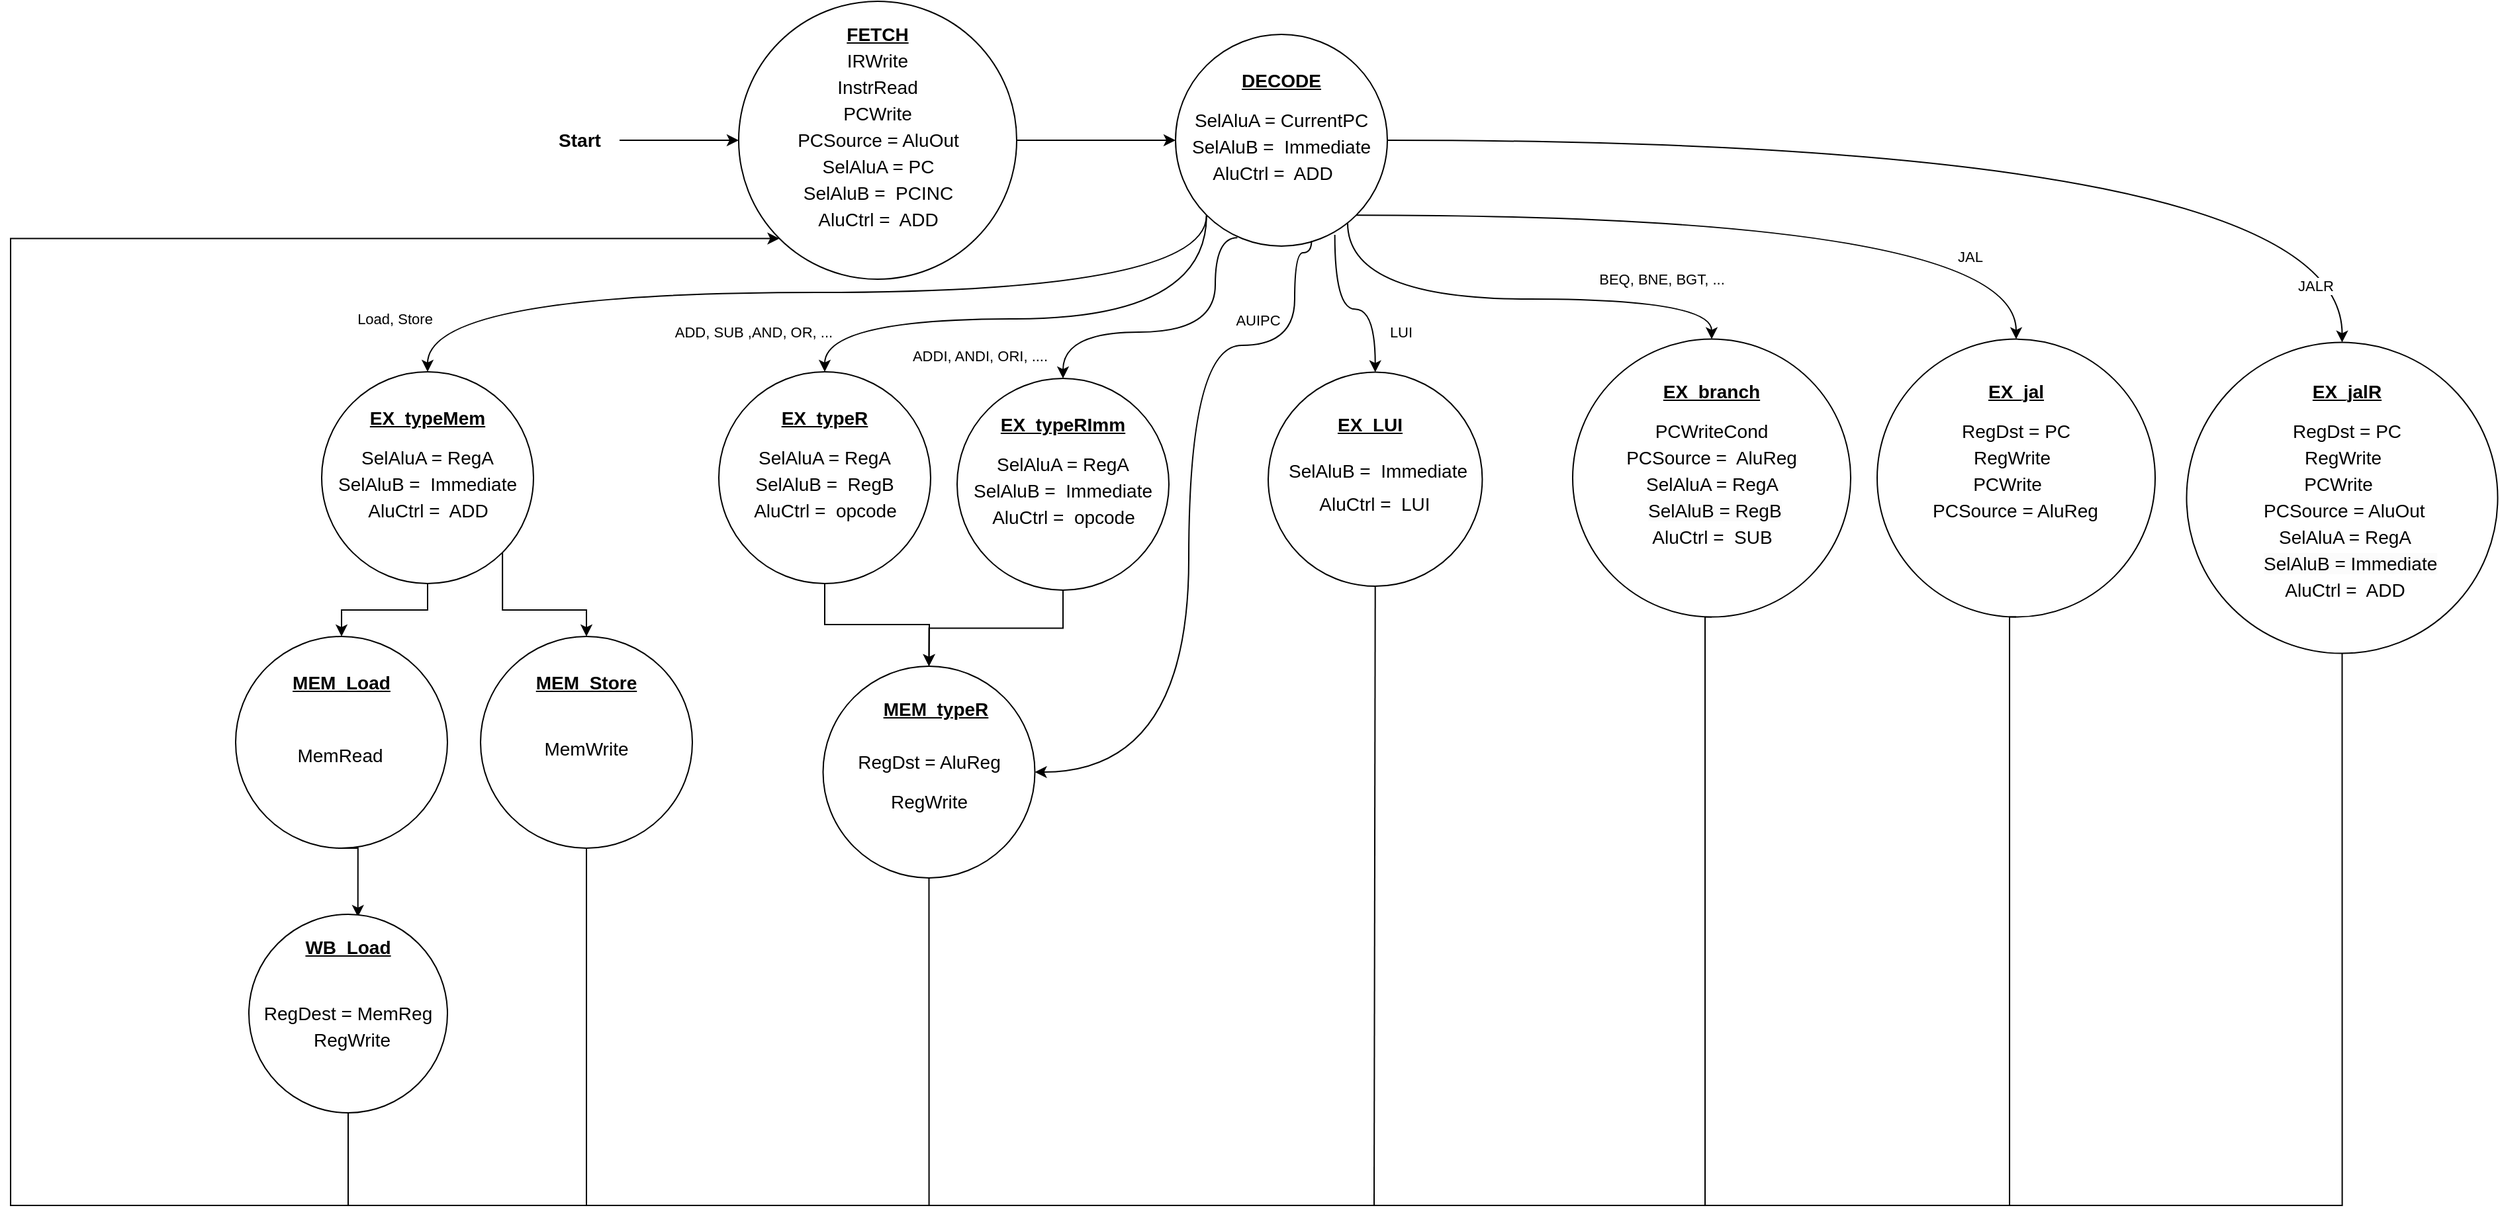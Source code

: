 <mxfile version="21.2.9" type="device">
  <diagram name="Página-1" id="3axxO9yQK8yJrBC-dtDG">
    <mxGraphModel dx="2353" dy="1200" grid="1" gridSize="10" guides="1" tooltips="1" connect="1" arrows="1" fold="1" page="1" pageScale="1" pageWidth="2000" pageHeight="1000" math="0" shadow="0">
      <root>
        <mxCell id="0" />
        <mxCell id="1" parent="0" />
        <mxCell id="lIVeAZPHsfm-N3jlMj18-20" style="edgeStyle=orthogonalEdgeStyle;rounded=0;orthogonalLoop=1;jettySize=auto;html=1;exitX=1;exitY=0.5;exitDx=0;exitDy=0;entryX=0;entryY=0.5;entryDx=0;entryDy=0;fontSize=14;" parent="1" source="lIVeAZPHsfm-N3jlMj18-2" target="lIVeAZPHsfm-N3jlMj18-12" edge="1">
          <mxGeometry relative="1" as="geometry" />
        </mxCell>
        <mxCell id="lIVeAZPHsfm-N3jlMj18-2" value="" style="ellipse;whiteSpace=wrap;html=1;aspect=fixed;" parent="1" vertex="1">
          <mxGeometry x="611" y="30" width="210" height="210" as="geometry" />
        </mxCell>
        <mxCell id="lIVeAZPHsfm-N3jlMj18-4" style="edgeStyle=orthogonalEdgeStyle;rounded=0;orthogonalLoop=1;jettySize=auto;html=1;entryX=0;entryY=0.5;entryDx=0;entryDy=0;" parent="1" source="lIVeAZPHsfm-N3jlMj18-3" target="lIVeAZPHsfm-N3jlMj18-2" edge="1">
          <mxGeometry relative="1" as="geometry">
            <Array as="points">
              <mxPoint x="491" y="135" />
            </Array>
          </mxGeometry>
        </mxCell>
        <mxCell id="lIVeAZPHsfm-N3jlMj18-3" value="&lt;font style=&quot;font-size: 14px;&quot;&gt;&lt;b&gt;Start&lt;/b&gt;&lt;/font&gt;" style="text;html=1;strokeColor=none;fillColor=none;align=center;verticalAlign=middle;whiteSpace=wrap;rounded=0;" parent="1" vertex="1">
          <mxGeometry x="461" y="120" width="60" height="30" as="geometry" />
        </mxCell>
        <mxCell id="lIVeAZPHsfm-N3jlMj18-5" value="IRWrite" style="text;html=1;strokeColor=none;fillColor=none;align=center;verticalAlign=middle;whiteSpace=wrap;rounded=0;fontSize=14;" parent="1" vertex="1">
          <mxGeometry x="686" y="60" width="60" height="30" as="geometry" />
        </mxCell>
        <mxCell id="lIVeAZPHsfm-N3jlMj18-6" value="InstrRead" style="text;html=1;strokeColor=none;fillColor=none;align=center;verticalAlign=middle;whiteSpace=wrap;rounded=0;fontSize=14;" parent="1" vertex="1">
          <mxGeometry x="686" y="80" width="60" height="30" as="geometry" />
        </mxCell>
        <mxCell id="lIVeAZPHsfm-N3jlMj18-7" value="PCWrite" style="text;html=1;strokeColor=none;fillColor=none;align=center;verticalAlign=middle;whiteSpace=wrap;rounded=0;fontSize=14;" parent="1" vertex="1">
          <mxGeometry x="686" y="100" width="60" height="30" as="geometry" />
        </mxCell>
        <mxCell id="lIVeAZPHsfm-N3jlMj18-8" value="PCSource = AluOut" style="text;html=1;strokeColor=none;fillColor=none;align=center;verticalAlign=middle;whiteSpace=wrap;rounded=0;fontSize=14;" parent="1" vertex="1">
          <mxGeometry x="653.5" y="120" width="125" height="30" as="geometry" />
        </mxCell>
        <mxCell id="lIVeAZPHsfm-N3jlMj18-9" value="SelAluA = PC" style="text;html=1;strokeColor=none;fillColor=none;align=center;verticalAlign=middle;whiteSpace=wrap;rounded=0;fontSize=14;" parent="1" vertex="1">
          <mxGeometry x="653.5" y="140" width="125" height="30" as="geometry" />
        </mxCell>
        <mxCell id="lIVeAZPHsfm-N3jlMj18-10" value="SelAluB =&amp;nbsp; PCINC" style="text;html=1;strokeColor=none;fillColor=none;align=center;verticalAlign=middle;whiteSpace=wrap;rounded=0;fontSize=14;" parent="1" vertex="1">
          <mxGeometry x="653.5" y="160" width="125" height="30" as="geometry" />
        </mxCell>
        <mxCell id="lIVeAZPHsfm-N3jlMj18-11" value="AluCtrl =&amp;nbsp; ADD" style="text;html=1;strokeColor=none;fillColor=none;align=center;verticalAlign=middle;whiteSpace=wrap;rounded=0;fontSize=14;" parent="1" vertex="1">
          <mxGeometry x="653.5" y="180" width="125" height="30" as="geometry" />
        </mxCell>
        <mxCell id="Dzcakjx7eH07sra7kQO5-63" style="edgeStyle=orthogonalEdgeStyle;rounded=0;orthogonalLoop=1;jettySize=auto;html=1;exitX=0;exitY=1;exitDx=0;exitDy=0;curved=1;" parent="1" source="lIVeAZPHsfm-N3jlMj18-12" target="lIVeAZPHsfm-N3jlMj18-51" edge="1">
          <mxGeometry relative="1" as="geometry">
            <Array as="points">
              <mxPoint x="964" y="250" />
              <mxPoint x="376" y="250" />
            </Array>
          </mxGeometry>
        </mxCell>
        <mxCell id="Dzcakjx7eH07sra7kQO5-69" value="Load, Store" style="edgeLabel;html=1;align=center;verticalAlign=middle;resizable=0;points=[];" parent="Dzcakjx7eH07sra7kQO5-63" vertex="1" connectable="0">
          <mxGeometry x="0.551" y="6" relative="1" as="geometry">
            <mxPoint x="-124" y="14" as="offset" />
          </mxGeometry>
        </mxCell>
        <mxCell id="Dzcakjx7eH07sra7kQO5-64" style="edgeStyle=orthogonalEdgeStyle;rounded=0;orthogonalLoop=1;jettySize=auto;html=1;exitX=0;exitY=1;exitDx=0;exitDy=0;curved=1;" parent="1" source="lIVeAZPHsfm-N3jlMj18-12" target="lIVeAZPHsfm-N3jlMj18-23" edge="1">
          <mxGeometry relative="1" as="geometry">
            <Array as="points">
              <mxPoint x="964" y="270" />
              <mxPoint x="676" y="270" />
            </Array>
          </mxGeometry>
        </mxCell>
        <mxCell id="Dzcakjx7eH07sra7kQO5-70" value="ADD, SUB ,AND, OR, ..." style="edgeLabel;html=1;align=center;verticalAlign=middle;resizable=0;points=[];" parent="Dzcakjx7eH07sra7kQO5-64" vertex="1" connectable="0">
          <mxGeometry x="0.036" y="1" relative="1" as="geometry">
            <mxPoint x="-211" y="9" as="offset" />
          </mxGeometry>
        </mxCell>
        <mxCell id="Dzcakjx7eH07sra7kQO5-65" style="edgeStyle=orthogonalEdgeStyle;rounded=0;orthogonalLoop=1;jettySize=auto;html=1;exitX=0.292;exitY=0.96;exitDx=0;exitDy=0;entryX=0.5;entryY=0;entryDx=0;entryDy=0;curved=1;exitPerimeter=0;" parent="1" source="lIVeAZPHsfm-N3jlMj18-12" target="lIVeAZPHsfm-N3jlMj18-28" edge="1">
          <mxGeometry relative="1" as="geometry">
            <Array as="points">
              <mxPoint x="971" y="209" />
              <mxPoint x="971" y="280" />
              <mxPoint x="856" y="280" />
            </Array>
          </mxGeometry>
        </mxCell>
        <mxCell id="Dzcakjx7eH07sra7kQO5-71" value="ADDI, ANDI, ORI, ...." style="edgeLabel;html=1;align=center;verticalAlign=middle;resizable=0;points=[];" parent="Dzcakjx7eH07sra7kQO5-65" vertex="1" connectable="0">
          <mxGeometry x="0.373" y="1" relative="1" as="geometry">
            <mxPoint x="-103" y="17" as="offset" />
          </mxGeometry>
        </mxCell>
        <mxCell id="Dzcakjx7eH07sra7kQO5-66" style="edgeStyle=orthogonalEdgeStyle;rounded=0;orthogonalLoop=1;jettySize=auto;html=1;entryX=0.5;entryY=0;entryDx=0;entryDy=0;curved=1;" parent="1" source="lIVeAZPHsfm-N3jlMj18-12" target="Dzcakjx7eH07sra7kQO5-1" edge="1">
          <mxGeometry relative="1" as="geometry">
            <Array as="points">
              <mxPoint x="1071" y="255" />
              <mxPoint x="1346" y="255" />
            </Array>
          </mxGeometry>
        </mxCell>
        <mxCell id="Dzcakjx7eH07sra7kQO5-72" value="BEQ, BNE, BGT, ..." style="edgeLabel;html=1;align=center;verticalAlign=middle;resizable=0;points=[];" parent="Dzcakjx7eH07sra7kQO5-66" vertex="1" connectable="0">
          <mxGeometry x="0.586" y="-1" relative="1" as="geometry">
            <mxPoint x="7" y="-16" as="offset" />
          </mxGeometry>
        </mxCell>
        <mxCell id="Dzcakjx7eH07sra7kQO5-67" value="JAL" style="edgeStyle=orthogonalEdgeStyle;rounded=0;orthogonalLoop=1;jettySize=auto;html=1;exitX=1;exitY=1;exitDx=0;exitDy=0;entryX=0.5;entryY=0;entryDx=0;entryDy=0;curved=1;" parent="1" source="lIVeAZPHsfm-N3jlMj18-12" target="Dzcakjx7eH07sra7kQO5-8" edge="1">
          <mxGeometry x="0.789" y="-35" relative="1" as="geometry">
            <mxPoint as="offset" />
          </mxGeometry>
        </mxCell>
        <mxCell id="Dzcakjx7eH07sra7kQO5-68" style="edgeStyle=orthogonalEdgeStyle;rounded=0;orthogonalLoop=1;jettySize=auto;html=1;exitX=1;exitY=0.5;exitDx=0;exitDy=0;curved=1;" parent="1" source="lIVeAZPHsfm-N3jlMj18-12" target="Dzcakjx7eH07sra7kQO5-15" edge="1">
          <mxGeometry relative="1" as="geometry" />
        </mxCell>
        <mxCell id="Dzcakjx7eH07sra7kQO5-73" value="JALR" style="edgeLabel;html=1;align=center;verticalAlign=middle;resizable=0;points=[];" parent="Dzcakjx7eH07sra7kQO5-68" vertex="1" connectable="0">
          <mxGeometry x="0.879" y="-9" relative="1" as="geometry">
            <mxPoint x="-12" y="10" as="offset" />
          </mxGeometry>
        </mxCell>
        <mxCell id="lIVeAZPHsfm-N3jlMj18-12" value="" style="ellipse;whiteSpace=wrap;html=1;aspect=fixed;" parent="1" vertex="1">
          <mxGeometry x="941" y="55" width="160" height="160" as="geometry" />
        </mxCell>
        <mxCell id="lIVeAZPHsfm-N3jlMj18-17" value="SelAluA = CurrentPC" style="text;html=1;strokeColor=none;fillColor=none;align=center;verticalAlign=middle;whiteSpace=wrap;rounded=0;fontSize=14;" parent="1" vertex="1">
          <mxGeometry x="952.25" y="105" width="137.5" height="30" as="geometry" />
        </mxCell>
        <mxCell id="lIVeAZPHsfm-N3jlMj18-18" value="SelAluB =&amp;nbsp; Immediate" style="text;html=1;strokeColor=none;fillColor=none;align=center;verticalAlign=middle;whiteSpace=wrap;rounded=0;fontSize=14;" parent="1" vertex="1">
          <mxGeometry x="952.25" y="125" width="137.5" height="30" as="geometry" />
        </mxCell>
        <mxCell id="lIVeAZPHsfm-N3jlMj18-19" value="AluCtrl =&amp;nbsp; ADD" style="text;html=1;strokeColor=none;fillColor=none;align=center;verticalAlign=middle;whiteSpace=wrap;rounded=0;fontSize=14;" parent="1" vertex="1">
          <mxGeometry x="952.25" y="145" width="125" height="30" as="geometry" />
        </mxCell>
        <mxCell id="lIVeAZPHsfm-N3jlMj18-21" value="&lt;b&gt;&lt;u&gt;FETCH&lt;/u&gt;&lt;/b&gt;" style="text;html=1;strokeColor=none;fillColor=none;align=center;verticalAlign=middle;whiteSpace=wrap;rounded=0;fontSize=14;" parent="1" vertex="1">
          <mxGeometry x="631" y="40" width="170" height="30" as="geometry" />
        </mxCell>
        <mxCell id="lIVeAZPHsfm-N3jlMj18-22" value="&lt;u&gt;&lt;b&gt;DECODE&lt;/b&gt;&lt;/u&gt;" style="text;html=1;strokeColor=none;fillColor=none;align=center;verticalAlign=middle;whiteSpace=wrap;rounded=0;fontSize=14;" parent="1" vertex="1">
          <mxGeometry x="936" y="75" width="170" height="30" as="geometry" />
        </mxCell>
        <mxCell id="lIVeAZPHsfm-N3jlMj18-43" style="edgeStyle=orthogonalEdgeStyle;rounded=0;orthogonalLoop=1;jettySize=auto;html=1;fontSize=14;fontColor=#000000;" parent="1" source="lIVeAZPHsfm-N3jlMj18-23" target="lIVeAZPHsfm-N3jlMj18-38" edge="1">
          <mxGeometry relative="1" as="geometry">
            <Array as="points">
              <mxPoint x="676" y="501" />
              <mxPoint x="755" y="501" />
            </Array>
          </mxGeometry>
        </mxCell>
        <mxCell id="lIVeAZPHsfm-N3jlMj18-23" value="" style="ellipse;whiteSpace=wrap;html=1;aspect=fixed;" parent="1" vertex="1">
          <mxGeometry x="596" y="310" width="160" height="160" as="geometry" />
        </mxCell>
        <mxCell id="lIVeAZPHsfm-N3jlMj18-24" value="SelAluA = RegA" style="text;html=1;strokeColor=none;fillColor=none;align=center;verticalAlign=middle;whiteSpace=wrap;rounded=0;fontSize=14;" parent="1" vertex="1">
          <mxGeometry x="607.25" y="360" width="137.5" height="30" as="geometry" />
        </mxCell>
        <mxCell id="lIVeAZPHsfm-N3jlMj18-25" value="SelAluB =&amp;nbsp; RegB" style="text;html=1;strokeColor=none;fillColor=none;align=center;verticalAlign=middle;whiteSpace=wrap;rounded=0;fontSize=14;" parent="1" vertex="1">
          <mxGeometry x="607.25" y="380" width="137.5" height="30" as="geometry" />
        </mxCell>
        <mxCell id="lIVeAZPHsfm-N3jlMj18-26" value="AluCtrl =&amp;nbsp; opcode" style="text;html=1;strokeColor=none;fillColor=none;align=center;verticalAlign=middle;whiteSpace=wrap;rounded=0;fontSize=14;" parent="1" vertex="1">
          <mxGeometry x="613.5" y="400" width="125" height="30" as="geometry" />
        </mxCell>
        <mxCell id="lIVeAZPHsfm-N3jlMj18-27" value="&lt;u&gt;&lt;b&gt;EX_typeR&lt;/b&gt;&lt;/u&gt;" style="text;html=1;strokeColor=none;fillColor=none;align=center;verticalAlign=middle;whiteSpace=wrap;rounded=0;fontSize=14;" parent="1" vertex="1">
          <mxGeometry x="591" y="330" width="170" height="30" as="geometry" />
        </mxCell>
        <mxCell id="Dzcakjx7eH07sra7kQO5-52" style="edgeStyle=orthogonalEdgeStyle;rounded=0;orthogonalLoop=1;jettySize=auto;html=1;exitX=0.5;exitY=1;exitDx=0;exitDy=0;entryX=0.5;entryY=0;entryDx=0;entryDy=0;" parent="1" source="lIVeAZPHsfm-N3jlMj18-28" target="lIVeAZPHsfm-N3jlMj18-38" edge="1">
          <mxGeometry relative="1" as="geometry" />
        </mxCell>
        <mxCell id="lIVeAZPHsfm-N3jlMj18-28" value="" style="ellipse;whiteSpace=wrap;html=1;aspect=fixed;" parent="1" vertex="1">
          <mxGeometry x="776" y="315" width="160" height="160" as="geometry" />
        </mxCell>
        <mxCell id="lIVeAZPHsfm-N3jlMj18-29" value="SelAluA = RegA" style="text;html=1;strokeColor=none;fillColor=none;align=center;verticalAlign=middle;whiteSpace=wrap;rounded=0;fontSize=14;" parent="1" vertex="1">
          <mxGeometry x="787.25" y="365" width="137.5" height="30" as="geometry" />
        </mxCell>
        <mxCell id="lIVeAZPHsfm-N3jlMj18-30" value="SelAluB =&amp;nbsp; Immediate" style="text;html=1;strokeColor=none;fillColor=none;align=center;verticalAlign=middle;whiteSpace=wrap;rounded=0;fontSize=14;" parent="1" vertex="1">
          <mxGeometry x="787.25" y="385" width="137.5" height="30" as="geometry" />
        </mxCell>
        <mxCell id="lIVeAZPHsfm-N3jlMj18-31" value="AluCtrl =&amp;nbsp; opcode" style="text;html=1;strokeColor=none;fillColor=none;align=center;verticalAlign=middle;whiteSpace=wrap;rounded=0;fontSize=14;" parent="1" vertex="1">
          <mxGeometry x="793.5" y="405" width="125" height="30" as="geometry" />
        </mxCell>
        <mxCell id="lIVeAZPHsfm-N3jlMj18-32" value="&lt;u&gt;&lt;b&gt;EX_typeRImm&lt;/b&gt;&lt;/u&gt;" style="text;html=1;strokeColor=none;fillColor=none;align=center;verticalAlign=middle;whiteSpace=wrap;rounded=0;fontSize=14;" parent="1" vertex="1">
          <mxGeometry x="771" y="335" width="170" height="30" as="geometry" />
        </mxCell>
        <mxCell id="Dzcakjx7eH07sra7kQO5-42" style="edgeStyle=orthogonalEdgeStyle;rounded=0;orthogonalLoop=1;jettySize=auto;html=1;exitX=0.5;exitY=1;exitDx=0;exitDy=0;entryX=0;entryY=1;entryDx=0;entryDy=0;" parent="1" source="lIVeAZPHsfm-N3jlMj18-38" target="lIVeAZPHsfm-N3jlMj18-2" edge="1">
          <mxGeometry relative="1" as="geometry">
            <Array as="points">
              <mxPoint x="755" y="940" />
              <mxPoint x="61.0" y="940" />
              <mxPoint x="61.0" y="209" />
            </Array>
          </mxGeometry>
        </mxCell>
        <mxCell id="lIVeAZPHsfm-N3jlMj18-38" value="" style="ellipse;whiteSpace=wrap;html=1;aspect=fixed;" parent="1" vertex="1">
          <mxGeometry x="674.75" y="532.5" width="160" height="160" as="geometry" />
        </mxCell>
        <mxCell id="lIVeAZPHsfm-N3jlMj18-39" value="RegDst = AluReg" style="text;html=1;strokeColor=none;fillColor=none;align=center;verticalAlign=middle;whiteSpace=wrap;rounded=0;fontSize=14;" parent="1" vertex="1">
          <mxGeometry x="686" y="590" width="137.5" height="30" as="geometry" />
        </mxCell>
        <mxCell id="lIVeAZPHsfm-N3jlMj18-40" value="RegWrite" style="text;html=1;strokeColor=none;fillColor=none;align=center;verticalAlign=middle;whiteSpace=wrap;rounded=0;fontSize=14;" parent="1" vertex="1">
          <mxGeometry x="686" y="620" width="137.5" height="30" as="geometry" />
        </mxCell>
        <mxCell id="lIVeAZPHsfm-N3jlMj18-42" value="&lt;u&gt;&lt;b&gt;MEM_typeR&lt;/b&gt;&lt;/u&gt;" style="text;html=1;strokeColor=none;fillColor=none;align=center;verticalAlign=middle;whiteSpace=wrap;rounded=0;fontSize=14;" parent="1" vertex="1">
          <mxGeometry x="674.75" y="550" width="170" height="30" as="geometry" />
        </mxCell>
        <mxCell id="Dzcakjx7eH07sra7kQO5-24" style="edgeStyle=orthogonalEdgeStyle;rounded=0;orthogonalLoop=1;jettySize=auto;html=1;exitX=0.5;exitY=1;exitDx=0;exitDy=0;entryX=0.5;entryY=0;entryDx=0;entryDy=0;" parent="1" source="lIVeAZPHsfm-N3jlMj18-51" target="lIVeAZPHsfm-N3jlMj18-56" edge="1">
          <mxGeometry relative="1" as="geometry" />
        </mxCell>
        <mxCell id="Dzcakjx7eH07sra7kQO5-25" style="edgeStyle=orthogonalEdgeStyle;rounded=0;orthogonalLoop=1;jettySize=auto;html=1;exitX=1;exitY=1;exitDx=0;exitDy=0;" parent="1" source="lIVeAZPHsfm-N3jlMj18-51" target="lIVeAZPHsfm-N3jlMj18-67" edge="1">
          <mxGeometry relative="1" as="geometry" />
        </mxCell>
        <mxCell id="lIVeAZPHsfm-N3jlMj18-51" value="" style="ellipse;whiteSpace=wrap;html=1;aspect=fixed;" parent="1" vertex="1">
          <mxGeometry x="296" y="310" width="160" height="160" as="geometry" />
        </mxCell>
        <mxCell id="lIVeAZPHsfm-N3jlMj18-52" value="SelAluA = RegA" style="text;html=1;strokeColor=none;fillColor=none;align=center;verticalAlign=middle;whiteSpace=wrap;rounded=0;fontSize=14;" parent="1" vertex="1">
          <mxGeometry x="307.25" y="360" width="137.5" height="30" as="geometry" />
        </mxCell>
        <mxCell id="lIVeAZPHsfm-N3jlMj18-53" value="SelAluB =&amp;nbsp; Immediate" style="text;html=1;strokeColor=none;fillColor=none;align=center;verticalAlign=middle;whiteSpace=wrap;rounded=0;fontSize=14;" parent="1" vertex="1">
          <mxGeometry x="307.25" y="380" width="137.5" height="30" as="geometry" />
        </mxCell>
        <mxCell id="lIVeAZPHsfm-N3jlMj18-54" value="AluCtrl =&amp;nbsp; ADD" style="text;html=1;strokeColor=none;fillColor=none;align=center;verticalAlign=middle;whiteSpace=wrap;rounded=0;fontSize=14;" parent="1" vertex="1">
          <mxGeometry x="313.5" y="400" width="125" height="30" as="geometry" />
        </mxCell>
        <mxCell id="lIVeAZPHsfm-N3jlMj18-55" value="&lt;u&gt;&lt;b&gt;EX_typeMem&lt;/b&gt;&lt;/u&gt;" style="text;html=1;strokeColor=none;fillColor=none;align=center;verticalAlign=middle;whiteSpace=wrap;rounded=0;fontSize=14;" parent="1" vertex="1">
          <mxGeometry x="291" y="330" width="170" height="30" as="geometry" />
        </mxCell>
        <mxCell id="Dzcakjx7eH07sra7kQO5-26" style="edgeStyle=orthogonalEdgeStyle;rounded=0;orthogonalLoop=1;jettySize=auto;html=1;exitX=0.5;exitY=1;exitDx=0;exitDy=0;entryX=0.549;entryY=0.013;entryDx=0;entryDy=0;entryPerimeter=0;" parent="1" source="lIVeAZPHsfm-N3jlMj18-56" target="lIVeAZPHsfm-N3jlMj18-62" edge="1">
          <mxGeometry relative="1" as="geometry">
            <Array as="points">
              <mxPoint x="323" y="670" />
            </Array>
          </mxGeometry>
        </mxCell>
        <mxCell id="lIVeAZPHsfm-N3jlMj18-56" value="" style="ellipse;whiteSpace=wrap;html=1;aspect=fixed;" parent="1" vertex="1">
          <mxGeometry x="231" y="510" width="160" height="160" as="geometry" />
        </mxCell>
        <mxCell id="lIVeAZPHsfm-N3jlMj18-60" value="&lt;u&gt;&lt;b&gt;MEM_Load&lt;/b&gt;&lt;/u&gt;" style="text;html=1;strokeColor=none;fillColor=none;align=center;verticalAlign=middle;whiteSpace=wrap;rounded=0;fontSize=14;" parent="1" vertex="1">
          <mxGeometry x="226" y="530" width="170" height="30" as="geometry" />
        </mxCell>
        <mxCell id="Dzcakjx7eH07sra7kQO5-48" style="edgeStyle=orthogonalEdgeStyle;rounded=0;orthogonalLoop=1;jettySize=auto;html=1;exitX=0.5;exitY=1;exitDx=0;exitDy=0;endArrow=none;endFill=0;" parent="1" source="lIVeAZPHsfm-N3jlMj18-62" edge="1">
          <mxGeometry relative="1" as="geometry">
            <mxPoint x="316" y="940" as="targetPoint" />
          </mxGeometry>
        </mxCell>
        <mxCell id="lIVeAZPHsfm-N3jlMj18-62" value="" style="ellipse;whiteSpace=wrap;html=1;aspect=fixed;" parent="1" vertex="1">
          <mxGeometry x="241" y="720" width="150" height="150" as="geometry" />
        </mxCell>
        <mxCell id="lIVeAZPHsfm-N3jlMj18-63" value="&lt;u&gt;&lt;b&gt;WB_Load&lt;/b&gt;&lt;/u&gt;" style="text;html=1;strokeColor=none;fillColor=none;align=center;verticalAlign=middle;whiteSpace=wrap;rounded=0;fontSize=14;" parent="1" vertex="1">
          <mxGeometry x="231" y="730" width="170" height="30" as="geometry" />
        </mxCell>
        <mxCell id="lIVeAZPHsfm-N3jlMj18-64" value="RegDest = MemReg" style="text;html=1;strokeColor=none;fillColor=none;align=center;verticalAlign=middle;whiteSpace=wrap;rounded=0;fontSize=14;" parent="1" vertex="1">
          <mxGeometry x="244.13" y="780" width="143.75" height="30" as="geometry" />
        </mxCell>
        <mxCell id="lIVeAZPHsfm-N3jlMj18-65" value="RegWrite" style="text;html=1;strokeColor=none;fillColor=none;align=center;verticalAlign=middle;whiteSpace=wrap;rounded=0;fontSize=14;" parent="1" vertex="1">
          <mxGeometry x="250.38" y="800" width="137.5" height="30" as="geometry" />
        </mxCell>
        <mxCell id="lIVeAZPHsfm-N3jlMj18-67" value="" style="ellipse;whiteSpace=wrap;html=1;aspect=fixed;" parent="1" vertex="1">
          <mxGeometry x="416" y="510" width="160" height="160" as="geometry" />
        </mxCell>
        <mxCell id="lIVeAZPHsfm-N3jlMj18-68" value="&lt;u&gt;&lt;b&gt;MEM_Store&lt;/b&gt;&lt;/u&gt;" style="text;html=1;strokeColor=none;fillColor=none;align=center;verticalAlign=middle;whiteSpace=wrap;rounded=0;fontSize=14;" parent="1" vertex="1">
          <mxGeometry x="411" y="530" width="170" height="30" as="geometry" />
        </mxCell>
        <mxCell id="lIVeAZPHsfm-N3jlMj18-69" value="MemWrite" style="text;html=1;strokeColor=none;fillColor=none;align=center;verticalAlign=middle;whiteSpace=wrap;rounded=0;fontSize=14;" parent="1" vertex="1">
          <mxGeometry x="427.25" y="580" width="137.5" height="30" as="geometry" />
        </mxCell>
        <mxCell id="Dzcakjx7eH07sra7kQO5-54" style="edgeStyle=orthogonalEdgeStyle;rounded=0;orthogonalLoop=1;jettySize=auto;html=1;exitX=0.5;exitY=1;exitDx=0;exitDy=0;endArrow=none;endFill=0;" parent="1" source="Dzcakjx7eH07sra7kQO5-1" edge="1">
          <mxGeometry relative="1" as="geometry">
            <mxPoint x="751" y="940" as="targetPoint" />
            <Array as="points">
              <mxPoint x="1341" y="495" />
              <mxPoint x="1341" y="940" />
            </Array>
          </mxGeometry>
        </mxCell>
        <mxCell id="Dzcakjx7eH07sra7kQO5-1" value="" style="ellipse;whiteSpace=wrap;html=1;aspect=fixed;" parent="1" vertex="1">
          <mxGeometry x="1241" y="285.31" width="210" height="210" as="geometry" />
        </mxCell>
        <mxCell id="Dzcakjx7eH07sra7kQO5-2" value="PCWriteCond" style="text;html=1;strokeColor=none;fillColor=none;align=center;verticalAlign=middle;whiteSpace=wrap;rounded=0;fontSize=14;" parent="1" vertex="1">
          <mxGeometry x="1277.25" y="340.31" width="137.5" height="30" as="geometry" />
        </mxCell>
        <mxCell id="Dzcakjx7eH07sra7kQO5-3" value="PCSource =&amp;nbsp; AluReg" style="text;html=1;strokeColor=none;fillColor=none;align=center;verticalAlign=middle;whiteSpace=wrap;rounded=0;fontSize=14;" parent="1" vertex="1">
          <mxGeometry x="1277.25" y="360.31" width="137.5" height="30" as="geometry" />
        </mxCell>
        <mxCell id="Dzcakjx7eH07sra7kQO5-4" value="SelAluA = RegA" style="text;html=1;strokeColor=none;fillColor=none;align=center;verticalAlign=middle;whiteSpace=wrap;rounded=0;fontSize=14;" parent="1" vertex="1">
          <mxGeometry x="1283.5" y="380.31" width="125" height="30" as="geometry" />
        </mxCell>
        <mxCell id="Dzcakjx7eH07sra7kQO5-5" value="&lt;u&gt;&lt;b&gt;EX_branch&lt;/b&gt;&lt;/u&gt;" style="text;html=1;strokeColor=none;fillColor=none;align=center;verticalAlign=middle;whiteSpace=wrap;rounded=0;fontSize=14;" parent="1" vertex="1">
          <mxGeometry x="1261" y="310.31" width="170" height="30" as="geometry" />
        </mxCell>
        <mxCell id="Dzcakjx7eH07sra7kQO5-6" value="&lt;span style=&quot;color: rgb(0, 0, 0); font-family: Helvetica; font-size: 14px; font-style: normal; font-variant-ligatures: normal; font-variant-caps: normal; font-weight: 400; letter-spacing: normal; orphans: 2; text-align: center; text-indent: 0px; text-transform: none; widows: 2; word-spacing: 0px; -webkit-text-stroke-width: 0px; background-color: rgb(251, 251, 251); text-decoration-thickness: initial; text-decoration-style: initial; text-decoration-color: initial; float: none; display: inline !important;&quot;&gt;SelAluB = RegB&lt;/span&gt;" style="text;whiteSpace=wrap;html=1;" parent="1" vertex="1">
          <mxGeometry x="1296" y="400.31" width="130" height="35" as="geometry" />
        </mxCell>
        <mxCell id="Dzcakjx7eH07sra7kQO5-7" value="AluCtrl =&amp;nbsp; SUB" style="text;html=1;strokeColor=none;fillColor=none;align=center;verticalAlign=middle;whiteSpace=wrap;rounded=0;fontSize=14;" parent="1" vertex="1">
          <mxGeometry x="1283.5" y="420.31" width="125" height="30" as="geometry" />
        </mxCell>
        <mxCell id="Dzcakjx7eH07sra7kQO5-8" value="" style="ellipse;whiteSpace=wrap;html=1;aspect=fixed;" parent="1" vertex="1">
          <mxGeometry x="1471" y="285.31" width="210" height="210" as="geometry" />
        </mxCell>
        <mxCell id="Dzcakjx7eH07sra7kQO5-9" value="RegDst = PC" style="text;html=1;strokeColor=none;fillColor=none;align=center;verticalAlign=middle;whiteSpace=wrap;rounded=0;fontSize=14;" parent="1" vertex="1">
          <mxGeometry x="1507.25" y="340.31" width="137.5" height="30" as="geometry" />
        </mxCell>
        <mxCell id="Dzcakjx7eH07sra7kQO5-10" value="RegWrite" style="text;html=1;strokeColor=none;fillColor=none;align=center;verticalAlign=middle;whiteSpace=wrap;rounded=0;fontSize=14;" parent="1" vertex="1">
          <mxGeometry x="1503.5" y="360.31" width="137.5" height="30" as="geometry" />
        </mxCell>
        <mxCell id="Dzcakjx7eH07sra7kQO5-11" value="PCWrite" style="text;html=1;strokeColor=none;fillColor=none;align=center;verticalAlign=middle;whiteSpace=wrap;rounded=0;fontSize=14;" parent="1" vertex="1">
          <mxGeometry x="1507.25" y="380.31" width="125" height="30" as="geometry" />
        </mxCell>
        <mxCell id="Dzcakjx7eH07sra7kQO5-12" value="&lt;u&gt;&lt;b&gt;EX_jal&lt;/b&gt;&lt;/u&gt;" style="text;html=1;strokeColor=none;fillColor=none;align=center;verticalAlign=middle;whiteSpace=wrap;rounded=0;fontSize=14;" parent="1" vertex="1">
          <mxGeometry x="1491" y="310.31" width="170" height="30" as="geometry" />
        </mxCell>
        <mxCell id="Dzcakjx7eH07sra7kQO5-13" value="&lt;div style=&quot;text-align: center;&quot;&gt;&lt;span style=&quot;background-color: initial; font-size: 14px;&quot;&gt;PCSource = AluReg&lt;/span&gt;&lt;/div&gt;" style="text;whiteSpace=wrap;html=1;" parent="1" vertex="1">
          <mxGeometry x="1511" y="400.31" width="130" height="35" as="geometry" />
        </mxCell>
        <mxCell id="Dzcakjx7eH07sra7kQO5-15" value="" style="ellipse;whiteSpace=wrap;html=1;aspect=fixed;" parent="1" vertex="1">
          <mxGeometry x="1704.75" y="287.81" width="235" height="235" as="geometry" />
        </mxCell>
        <mxCell id="Dzcakjx7eH07sra7kQO5-16" value="RegDst = PC" style="text;html=1;strokeColor=none;fillColor=none;align=center;verticalAlign=middle;whiteSpace=wrap;rounded=0;fontSize=14;" parent="1" vertex="1">
          <mxGeometry x="1757.25" y="340.31" width="137.5" height="30" as="geometry" />
        </mxCell>
        <mxCell id="Dzcakjx7eH07sra7kQO5-17" value="RegWrite" style="text;html=1;strokeColor=none;fillColor=none;align=center;verticalAlign=middle;whiteSpace=wrap;rounded=0;fontSize=14;" parent="1" vertex="1">
          <mxGeometry x="1753.5" y="360.31" width="137.5" height="30" as="geometry" />
        </mxCell>
        <mxCell id="Dzcakjx7eH07sra7kQO5-18" value="PCWrite" style="text;html=1;strokeColor=none;fillColor=none;align=center;verticalAlign=middle;whiteSpace=wrap;rounded=0;fontSize=14;" parent="1" vertex="1">
          <mxGeometry x="1757.25" y="380.31" width="125" height="30" as="geometry" />
        </mxCell>
        <mxCell id="Dzcakjx7eH07sra7kQO5-19" value="&lt;u&gt;&lt;b&gt;EX_jalR&lt;/b&gt;&lt;/u&gt;" style="text;html=1;strokeColor=none;fillColor=none;align=center;verticalAlign=middle;whiteSpace=wrap;rounded=0;fontSize=14;" parent="1" vertex="1">
          <mxGeometry x="1741" y="310.31" width="170" height="30" as="geometry" />
        </mxCell>
        <mxCell id="Dzcakjx7eH07sra7kQO5-20" value="&lt;div style=&quot;text-align: center;&quot;&gt;&lt;span style=&quot;background-color: initial; font-size: 14px;&quot;&gt;PCSource = AluOut&lt;/span&gt;&lt;/div&gt;" style="text;whiteSpace=wrap;html=1;" parent="1" vertex="1">
          <mxGeometry x="1761" y="400.31" width="130" height="35" as="geometry" />
        </mxCell>
        <mxCell id="Dzcakjx7eH07sra7kQO5-21" value="SelAluA = RegA" style="text;html=1;strokeColor=none;fillColor=none;align=center;verticalAlign=middle;whiteSpace=wrap;rounded=0;fontSize=14;" parent="1" vertex="1">
          <mxGeometry x="1762" y="420.31" width="125" height="30" as="geometry" />
        </mxCell>
        <mxCell id="Dzcakjx7eH07sra7kQO5-22" value="&lt;span style=&quot;color: rgb(0, 0, 0); font-family: Helvetica; font-size: 14px; font-style: normal; font-variant-ligatures: normal; font-variant-caps: normal; font-weight: 400; letter-spacing: normal; orphans: 2; text-align: center; text-indent: 0px; text-transform: none; widows: 2; word-spacing: 0px; -webkit-text-stroke-width: 0px; background-color: rgb(251, 251, 251); text-decoration-thickness: initial; text-decoration-style: initial; text-decoration-color: initial; float: none; display: inline !important;&quot;&gt;SelAluB = Immediate&lt;/span&gt;" style="text;whiteSpace=wrap;html=1;" parent="1" vertex="1">
          <mxGeometry x="1761" y="440.31" width="140" height="35" as="geometry" />
        </mxCell>
        <mxCell id="Dzcakjx7eH07sra7kQO5-23" value="AluCtrl =&amp;nbsp; ADD" style="text;html=1;strokeColor=none;fillColor=none;align=center;verticalAlign=middle;whiteSpace=wrap;rounded=0;fontSize=14;" parent="1" vertex="1">
          <mxGeometry x="1762" y="460.31" width="125" height="30" as="geometry" />
        </mxCell>
        <mxCell id="Dzcakjx7eH07sra7kQO5-51" style="edgeStyle=orthogonalEdgeStyle;rounded=0;orthogonalLoop=1;jettySize=auto;html=1;exitX=0.5;exitY=1;exitDx=0;exitDy=0;endArrow=none;endFill=0;" parent="1" source="lIVeAZPHsfm-N3jlMj18-67" edge="1">
          <mxGeometry relative="1" as="geometry">
            <mxPoint x="326" y="880" as="sourcePoint" />
            <mxPoint x="496" y="940" as="targetPoint" />
          </mxGeometry>
        </mxCell>
        <mxCell id="Dzcakjx7eH07sra7kQO5-57" style="edgeStyle=orthogonalEdgeStyle;rounded=0;orthogonalLoop=1;jettySize=auto;html=1;exitX=0.5;exitY=1;exitDx=0;exitDy=0;endArrow=none;endFill=0;" parent="1" source="Dzcakjx7eH07sra7kQO5-8" edge="1">
          <mxGeometry relative="1" as="geometry">
            <mxPoint x="1086" y="515" as="sourcePoint" />
            <mxPoint x="761" y="940" as="targetPoint" />
            <Array as="points">
              <mxPoint x="1571" y="495" />
              <mxPoint x="1571" y="940" />
            </Array>
          </mxGeometry>
        </mxCell>
        <mxCell id="Dzcakjx7eH07sra7kQO5-58" style="edgeStyle=orthogonalEdgeStyle;rounded=0;orthogonalLoop=1;jettySize=auto;html=1;exitX=0.5;exitY=1;exitDx=0;exitDy=0;endArrow=none;endFill=0;" parent="1" source="Dzcakjx7eH07sra7kQO5-15" edge="1">
          <mxGeometry relative="1" as="geometry">
            <mxPoint x="1316" y="515" as="sourcePoint" />
            <mxPoint x="771" y="940" as="targetPoint" />
            <Array as="points">
              <mxPoint x="1552" y="940" />
              <mxPoint x="771" y="940" />
            </Array>
          </mxGeometry>
        </mxCell>
        <mxCell id="cBMvr3t4wvWgSP50QU_j-21" style="rounded=0;orthogonalLoop=1;jettySize=auto;html=1;exitX=0.5;exitY=1;exitDx=0;exitDy=0;endArrow=none;endFill=0;" parent="1" source="cBMvr3t4wvWgSP50QU_j-1" edge="1">
          <mxGeometry relative="1" as="geometry">
            <mxPoint x="1091" y="940" as="targetPoint" />
          </mxGeometry>
        </mxCell>
        <mxCell id="cBMvr3t4wvWgSP50QU_j-1" value="" style="ellipse;whiteSpace=wrap;html=1;aspect=fixed;" parent="1" vertex="1">
          <mxGeometry x="1011" y="310.31" width="161.72" height="161.72" as="geometry" />
        </mxCell>
        <mxCell id="cBMvr3t4wvWgSP50QU_j-2" value="LUI" style="edgeStyle=orthogonalEdgeStyle;rounded=0;orthogonalLoop=1;jettySize=auto;html=1;exitX=0.752;exitY=0.947;exitDx=0;exitDy=0;curved=1;exitPerimeter=0;" parent="1" source="lIVeAZPHsfm-N3jlMj18-12" target="cBMvr3t4wvWgSP50QU_j-1" edge="1">
          <mxGeometry x="0.549" y="19" relative="1" as="geometry">
            <mxPoint as="offset" />
            <mxPoint x="1088" y="202" as="sourcePoint" />
            <mxPoint x="1316" y="305" as="targetPoint" />
          </mxGeometry>
        </mxCell>
        <mxCell id="cBMvr3t4wvWgSP50QU_j-8" style="edgeStyle=orthogonalEdgeStyle;rounded=0;orthogonalLoop=1;jettySize=auto;html=1;exitX=0.642;exitY=0.975;exitDx=0;exitDy=0;entryX=1;entryY=0.5;entryDx=0;entryDy=0;curved=1;exitPerimeter=0;" parent="1" source="lIVeAZPHsfm-N3jlMj18-12" target="lIVeAZPHsfm-N3jlMj18-38" edge="1">
          <mxGeometry relative="1" as="geometry">
            <Array as="points">
              <mxPoint x="1044" y="220" />
              <mxPoint x="1031" y="220" />
              <mxPoint x="1031" y="290" />
              <mxPoint x="951" y="290" />
              <mxPoint x="951" y="613" />
            </Array>
            <mxPoint x="1031" y="225" as="sourcePoint" />
            <mxPoint x="866" y="325" as="targetPoint" />
          </mxGeometry>
        </mxCell>
        <mxCell id="cBMvr3t4wvWgSP50QU_j-9" value="AUIPC&lt;br&gt;" style="edgeLabel;html=1;align=center;verticalAlign=middle;resizable=0;points=[];" parent="cBMvr3t4wvWgSP50QU_j-8" vertex="1" connectable="0">
          <mxGeometry x="0.373" y="1" relative="1" as="geometry">
            <mxPoint x="51" y="-267" as="offset" />
          </mxGeometry>
        </mxCell>
        <mxCell id="cBMvr3t4wvWgSP50QU_j-14" value="SelAluB =&amp;nbsp; Immediate" style="text;html=1;strokeColor=none;fillColor=none;align=center;verticalAlign=middle;whiteSpace=wrap;rounded=0;fontSize=14;" parent="1" vertex="1">
          <mxGeometry x="1025.22" y="370" width="137.5" height="30" as="geometry" />
        </mxCell>
        <mxCell id="cBMvr3t4wvWgSP50QU_j-15" value="AluCtrl =&amp;nbsp; LUI" style="text;html=1;strokeColor=none;fillColor=none;align=center;verticalAlign=middle;whiteSpace=wrap;rounded=0;fontSize=14;" parent="1" vertex="1">
          <mxGeometry x="1029.36" y="395" width="125" height="30" as="geometry" />
        </mxCell>
        <mxCell id="cBMvr3t4wvWgSP50QU_j-16" value="&lt;u&gt;&lt;b&gt;EX_LUI&lt;/b&gt;&lt;/u&gt;" style="text;html=1;strokeColor=none;fillColor=none;align=center;verticalAlign=middle;whiteSpace=wrap;rounded=0;fontSize=14;" parent="1" vertex="1">
          <mxGeometry x="1002.72" y="335.31" width="170" height="30" as="geometry" />
        </mxCell>
        <mxCell id="cBMvr3t4wvWgSP50QU_j-23" value="MemRead" style="text;html=1;strokeColor=none;fillColor=none;align=center;verticalAlign=middle;whiteSpace=wrap;rounded=0;fontSize=14;" parent="1" vertex="1">
          <mxGeometry x="241" y="585" width="137.5" height="30" as="geometry" />
        </mxCell>
      </root>
    </mxGraphModel>
  </diagram>
</mxfile>
